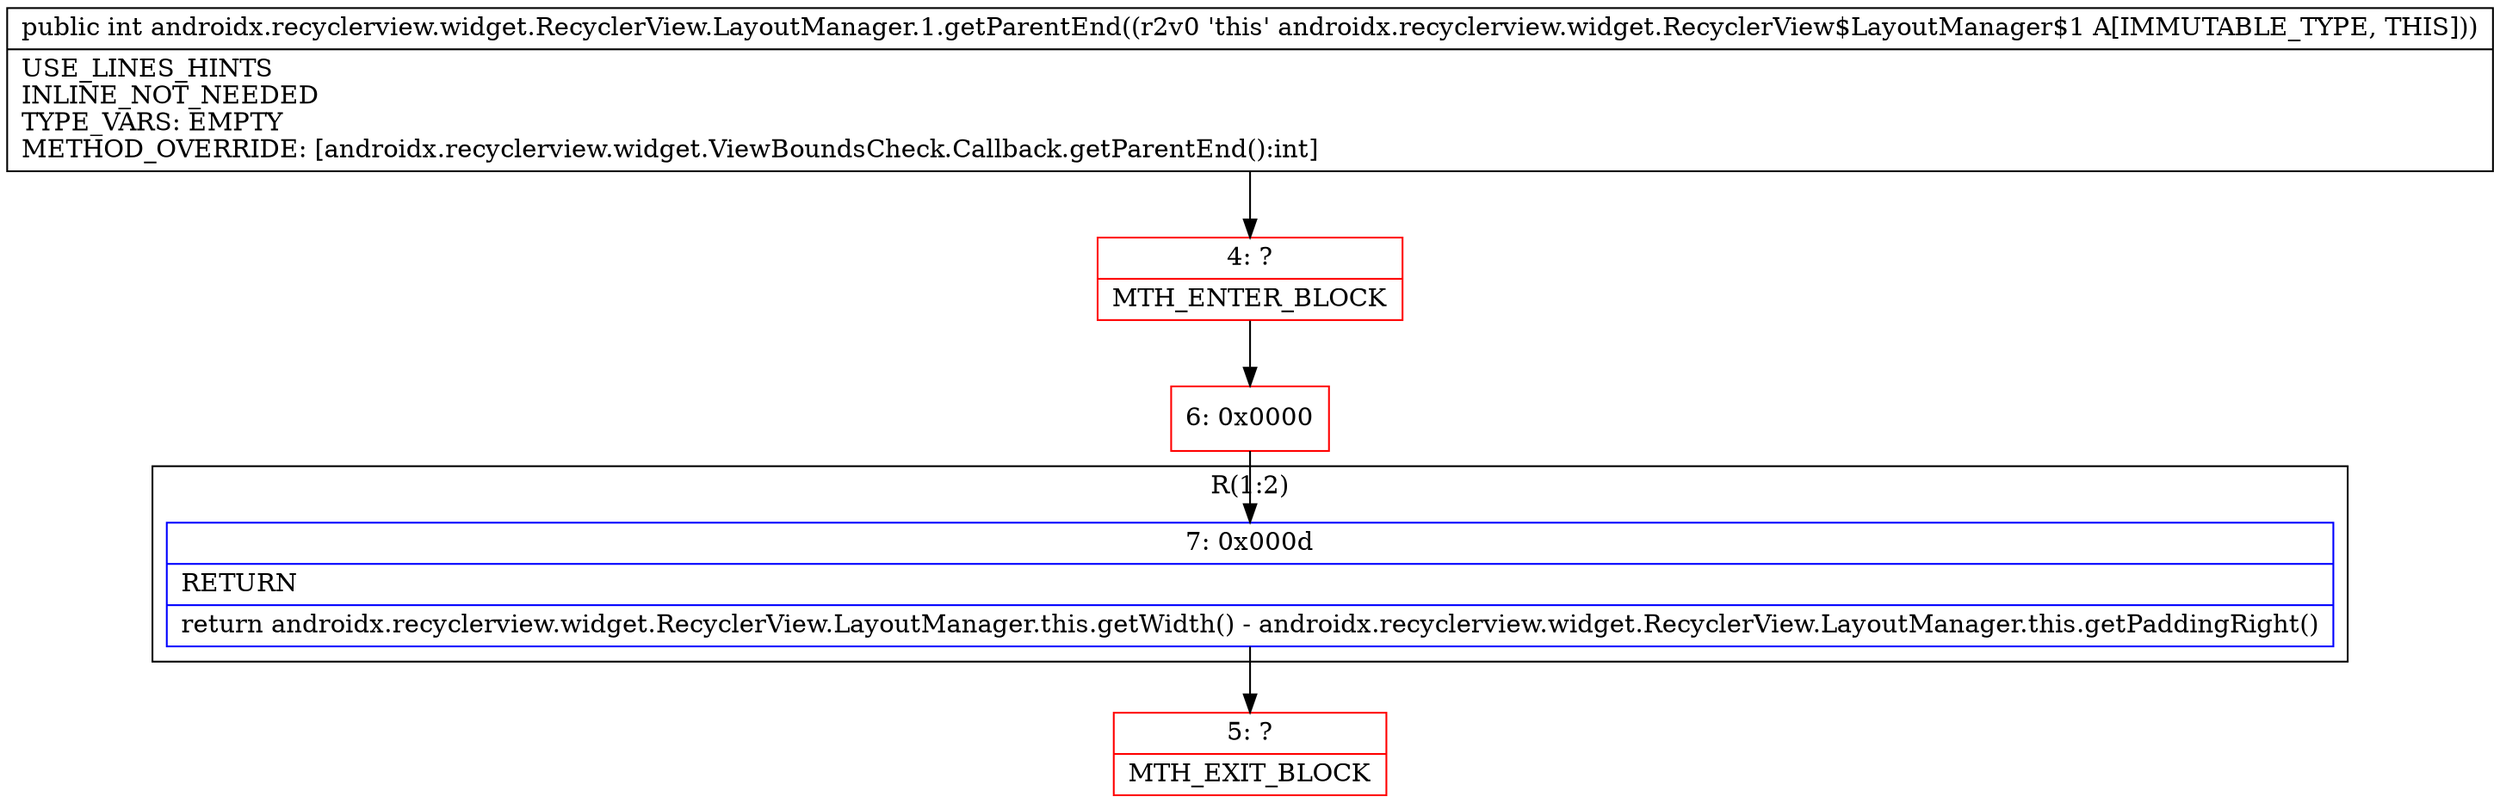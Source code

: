 digraph "CFG forandroidx.recyclerview.widget.RecyclerView.LayoutManager.1.getParentEnd()I" {
subgraph cluster_Region_665102167 {
label = "R(1:2)";
node [shape=record,color=blue];
Node_7 [shape=record,label="{7\:\ 0x000d|RETURN\l|return androidx.recyclerview.widget.RecyclerView.LayoutManager.this.getWidth() \- androidx.recyclerview.widget.RecyclerView.LayoutManager.this.getPaddingRight()\l}"];
}
Node_4 [shape=record,color=red,label="{4\:\ ?|MTH_ENTER_BLOCK\l}"];
Node_6 [shape=record,color=red,label="{6\:\ 0x0000}"];
Node_5 [shape=record,color=red,label="{5\:\ ?|MTH_EXIT_BLOCK\l}"];
MethodNode[shape=record,label="{public int androidx.recyclerview.widget.RecyclerView.LayoutManager.1.getParentEnd((r2v0 'this' androidx.recyclerview.widget.RecyclerView$LayoutManager$1 A[IMMUTABLE_TYPE, THIS]))  | USE_LINES_HINTS\lINLINE_NOT_NEEDED\lTYPE_VARS: EMPTY\lMETHOD_OVERRIDE: [androidx.recyclerview.widget.ViewBoundsCheck.Callback.getParentEnd():int]\l}"];
MethodNode -> Node_4;Node_7 -> Node_5;
Node_4 -> Node_6;
Node_6 -> Node_7;
}

